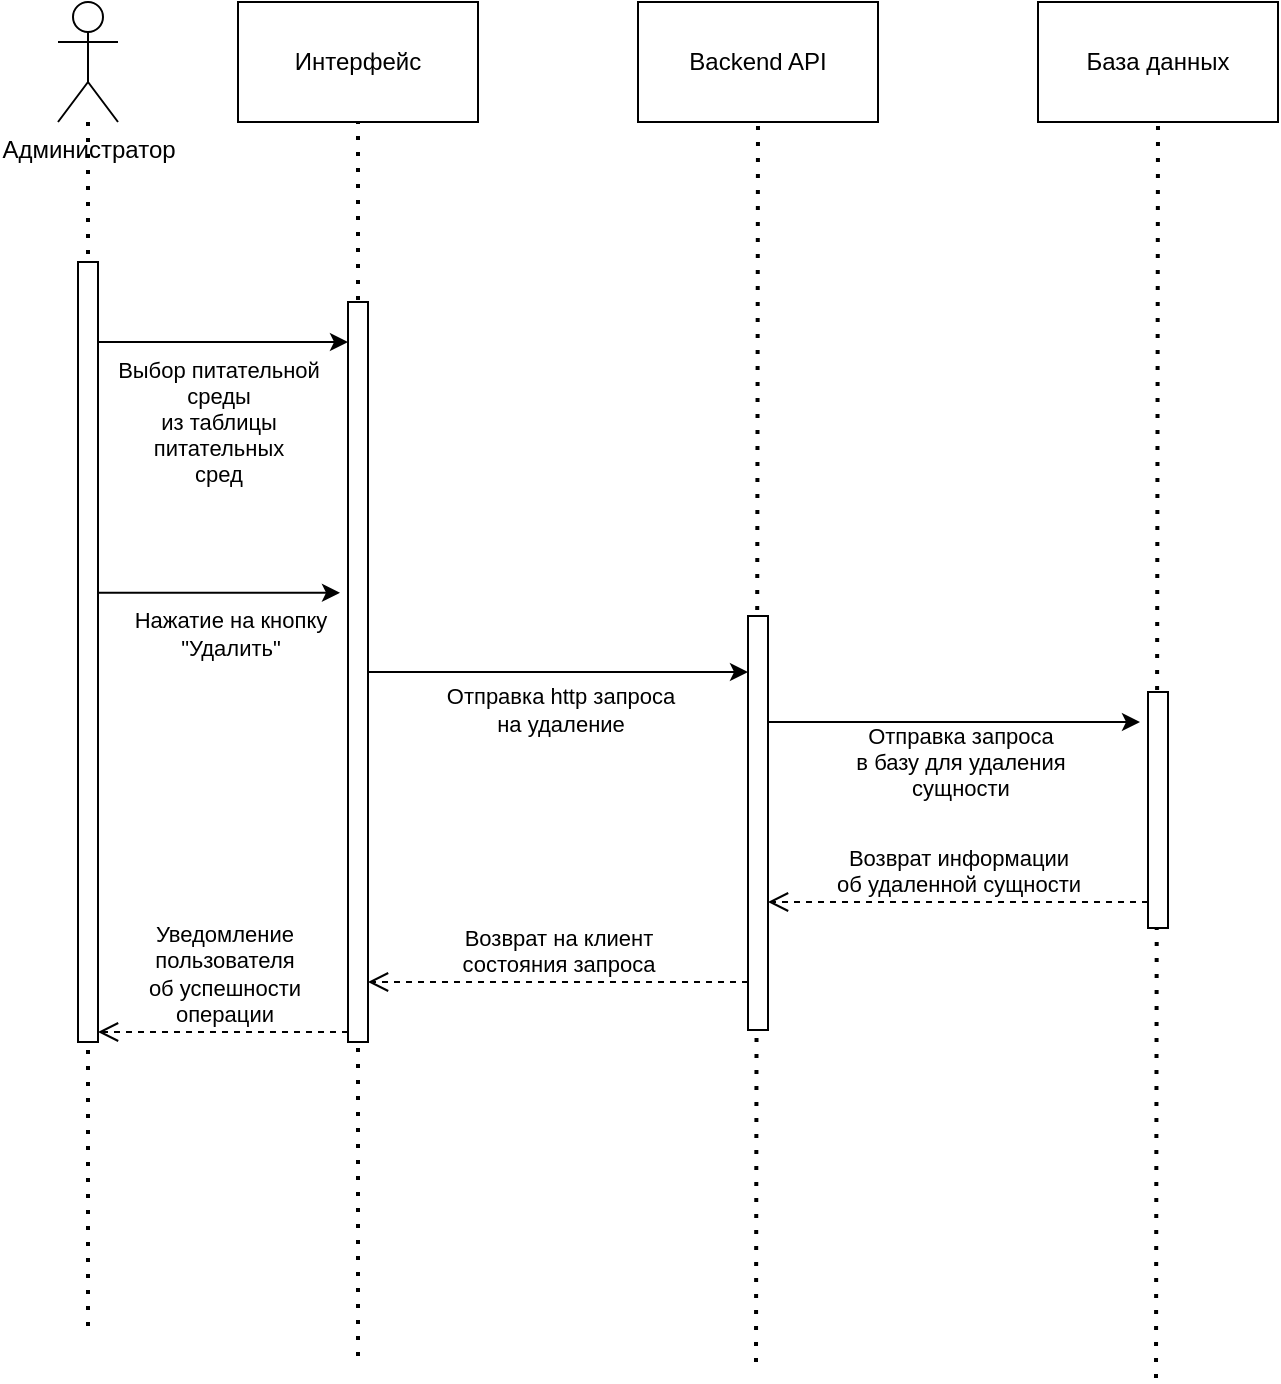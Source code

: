<mxfile version="22.1.11" type="github">
  <diagram name="Page-1" id="KT2eEJgF6nvxrAjynkpU">
    <mxGraphModel dx="1400" dy="738" grid="0" gridSize="10" guides="1" tooltips="1" connect="1" arrows="1" fold="1" page="1" pageScale="1" pageWidth="850" pageHeight="1100" math="0" shadow="0">
      <root>
        <mxCell id="0" />
        <mxCell id="1" parent="0" />
        <mxCell id="wHsNp2GTgriPA2F1LTe3-1" value="" style="endArrow=none;dashed=1;html=1;dashPattern=1 3;strokeWidth=2;rounded=0;" edge="1" parent="1" source="wHsNp2GTgriPA2F1LTe3-5">
          <mxGeometry width="50" height="50" relative="1" as="geometry">
            <mxPoint x="229" y="360" as="sourcePoint" />
            <mxPoint x="94" y="747" as="targetPoint" />
          </mxGeometry>
        </mxCell>
        <mxCell id="wHsNp2GTgriPA2F1LTe3-2" value="" style="endArrow=none;dashed=1;html=1;dashPattern=1 3;strokeWidth=2;rounded=0;entryX=0.5;entryY=1;entryDx=0;entryDy=0;" edge="1" parent="1" target="wHsNp2GTgriPA2F1LTe3-6">
          <mxGeometry width="50" height="50" relative="1" as="geometry">
            <mxPoint x="229" y="757" as="sourcePoint" />
            <mxPoint x="279" y="310" as="targetPoint" />
          </mxGeometry>
        </mxCell>
        <mxCell id="wHsNp2GTgriPA2F1LTe3-3" value="" style="endArrow=none;dashed=1;html=1;dashPattern=1 3;strokeWidth=2;rounded=0;entryX=0.5;entryY=1;entryDx=0;entryDy=0;" edge="1" parent="1" target="wHsNp2GTgriPA2F1LTe3-9">
          <mxGeometry width="50" height="50" relative="1" as="geometry">
            <mxPoint x="428" y="760" as="sourcePoint" />
            <mxPoint x="279" y="310" as="targetPoint" />
          </mxGeometry>
        </mxCell>
        <mxCell id="wHsNp2GTgriPA2F1LTe3-4" value="" style="endArrow=none;dashed=1;html=1;dashPattern=1 3;strokeWidth=2;rounded=0;entryX=0.5;entryY=1;entryDx=0;entryDy=0;" edge="1" parent="1" target="wHsNp2GTgriPA2F1LTe3-11">
          <mxGeometry width="50" height="50" relative="1" as="geometry">
            <mxPoint x="628" y="768" as="sourcePoint" />
            <mxPoint x="279" y="310" as="targetPoint" />
          </mxGeometry>
        </mxCell>
        <mxCell id="wHsNp2GTgriPA2F1LTe3-5" value="&lt;div&gt;Администратор&lt;/div&gt;" style="shape=umlActor;verticalLabelPosition=bottom;verticalAlign=top;html=1;outlineConnect=0;align=center;horizontal=1;labelPosition=center;" vertex="1" parent="1">
          <mxGeometry x="79" y="80" width="30" height="60" as="geometry" />
        </mxCell>
        <mxCell id="wHsNp2GTgriPA2F1LTe3-6" value="Интерфейс" style="rounded=0;whiteSpace=wrap;html=1;" vertex="1" parent="1">
          <mxGeometry x="169" y="80" width="120" height="60" as="geometry" />
        </mxCell>
        <mxCell id="wHsNp2GTgriPA2F1LTe3-7" value="" style="html=1;points=[[0,0,0,0,5],[0,1,0,0,-5],[1,0,0,0,5],[1,1,0,0,-5]];perimeter=orthogonalPerimeter;outlineConnect=0;targetShapes=umlLifeline;portConstraint=eastwest;newEdgeStyle={&quot;curved&quot;:0,&quot;rounded&quot;:0};" vertex="1" parent="1">
          <mxGeometry x="89" y="210" width="10" height="390" as="geometry" />
        </mxCell>
        <mxCell id="wHsNp2GTgriPA2F1LTe3-8" value="" style="html=1;points=[[0,0,0,0,5],[0,1,0,0,-5],[1,0,0,0,5],[1,1,0,0,-5]];perimeter=orthogonalPerimeter;outlineConnect=0;targetShapes=umlLifeline;portConstraint=eastwest;newEdgeStyle={&quot;curved&quot;:0,&quot;rounded&quot;:0};" vertex="1" parent="1">
          <mxGeometry x="224" y="230" width="10" height="370" as="geometry" />
        </mxCell>
        <mxCell id="wHsNp2GTgriPA2F1LTe3-9" value="Backend API" style="rounded=0;whiteSpace=wrap;html=1;" vertex="1" parent="1">
          <mxGeometry x="369" y="80" width="120" height="60" as="geometry" />
        </mxCell>
        <mxCell id="wHsNp2GTgriPA2F1LTe3-10" value="" style="html=1;points=[[0,0,0,0,5],[0,1,0,0,-5],[1,0,0,0,5],[1,1,0,0,-5]];perimeter=orthogonalPerimeter;outlineConnect=0;targetShapes=umlLifeline;portConstraint=eastwest;newEdgeStyle={&quot;curved&quot;:0,&quot;rounded&quot;:0};" vertex="1" parent="1">
          <mxGeometry x="424" y="387" width="10" height="207" as="geometry" />
        </mxCell>
        <mxCell id="wHsNp2GTgriPA2F1LTe3-11" value="База данных" style="rounded=0;whiteSpace=wrap;html=1;" vertex="1" parent="1">
          <mxGeometry x="569" y="80" width="120" height="60" as="geometry" />
        </mxCell>
        <mxCell id="wHsNp2GTgriPA2F1LTe3-12" value="" style="html=1;points=[[0,0,0,0,5],[0,1,0,0,-5],[1,0,0,0,5],[1,1,0,0,-5]];perimeter=orthogonalPerimeter;outlineConnect=0;targetShapes=umlLifeline;portConstraint=eastwest;newEdgeStyle={&quot;curved&quot;:0,&quot;rounded&quot;:0};" vertex="1" parent="1">
          <mxGeometry x="624" y="425" width="10" height="118" as="geometry" />
        </mxCell>
        <mxCell id="wHsNp2GTgriPA2F1LTe3-13" value="" style="endArrow=classic;html=1;rounded=0;" edge="1" parent="1">
          <mxGeometry width="50" height="50" relative="1" as="geometry">
            <mxPoint x="99" y="250" as="sourcePoint" />
            <mxPoint x="224" y="250" as="targetPoint" />
            <Array as="points">
              <mxPoint x="179" y="250" />
            </Array>
          </mxGeometry>
        </mxCell>
        <mxCell id="wHsNp2GTgriPA2F1LTe3-14" value="&lt;div&gt;Выбор питательной&lt;/div&gt;&lt;div&gt;среды&lt;br&gt;&lt;/div&gt;&lt;div&gt;из таблицы&lt;/div&gt;&lt;div&gt;питательных&lt;br&gt;&lt;/div&gt;&lt;div&gt;сред&lt;br&gt;&lt;/div&gt;" style="edgeLabel;html=1;align=center;verticalAlign=middle;resizable=0;points=[];" vertex="1" connectable="0" parent="wHsNp2GTgriPA2F1LTe3-13">
          <mxGeometry x="-0.28" relative="1" as="geometry">
            <mxPoint x="15" y="40" as="offset" />
          </mxGeometry>
        </mxCell>
        <mxCell id="wHsNp2GTgriPA2F1LTe3-15" value="" style="endArrow=classic;html=1;rounded=0;entryX=-0.4;entryY=0.393;entryDx=0;entryDy=0;entryPerimeter=0;" edge="1" parent="1" source="wHsNp2GTgriPA2F1LTe3-7" target="wHsNp2GTgriPA2F1LTe3-8">
          <mxGeometry width="50" height="50" relative="1" as="geometry">
            <mxPoint x="400" y="350" as="sourcePoint" />
            <mxPoint x="210" y="360" as="targetPoint" />
          </mxGeometry>
        </mxCell>
        <mxCell id="wHsNp2GTgriPA2F1LTe3-16" value="&lt;div&gt;Нажатие на кнопку&lt;/div&gt;&lt;div&gt;&quot;Удалить&quot;&lt;br&gt;&lt;/div&gt;" style="edgeLabel;html=1;align=center;verticalAlign=middle;resizable=0;points=[];" vertex="1" connectable="0" parent="wHsNp2GTgriPA2F1LTe3-15">
          <mxGeometry x="-0.16" y="-1" relative="1" as="geometry">
            <mxPoint x="15" y="19" as="offset" />
          </mxGeometry>
        </mxCell>
        <mxCell id="wHsNp2GTgriPA2F1LTe3-17" value="" style="endArrow=classic;html=1;rounded=0;" edge="1" parent="1" source="wHsNp2GTgriPA2F1LTe3-8" target="wHsNp2GTgriPA2F1LTe3-10">
          <mxGeometry width="50" height="50" relative="1" as="geometry">
            <mxPoint x="400" y="350" as="sourcePoint" />
            <mxPoint x="420" y="300" as="targetPoint" />
          </mxGeometry>
        </mxCell>
        <mxCell id="wHsNp2GTgriPA2F1LTe3-18" value="&lt;div&gt;Отправка http запроса&lt;/div&gt;&lt;div&gt;на удаление&lt;br&gt;&lt;/div&gt;" style="edgeLabel;html=1;align=center;verticalAlign=middle;resizable=0;points=[];" vertex="1" connectable="0" parent="wHsNp2GTgriPA2F1LTe3-17">
          <mxGeometry x="-0.316" relative="1" as="geometry">
            <mxPoint x="31" y="19" as="offset" />
          </mxGeometry>
        </mxCell>
        <mxCell id="wHsNp2GTgriPA2F1LTe3-19" value="" style="endArrow=classic;html=1;rounded=0;entryX=-0.4;entryY=0.697;entryDx=0;entryDy=0;entryPerimeter=0;" edge="1" parent="1">
          <mxGeometry width="50" height="50" relative="1" as="geometry">
            <mxPoint x="434" y="440.001" as="sourcePoint" />
            <mxPoint x="620" y="440.001" as="targetPoint" />
          </mxGeometry>
        </mxCell>
        <mxCell id="wHsNp2GTgriPA2F1LTe3-20" value="&lt;div&gt;Отправка запроса&lt;/div&gt;&lt;div&gt;в базу для удаления&lt;/div&gt;&lt;div&gt;сущности&lt;br&gt;&lt;/div&gt;" style="edgeLabel;html=1;align=center;verticalAlign=middle;resizable=0;points=[];" vertex="1" connectable="0" parent="wHsNp2GTgriPA2F1LTe3-19">
          <mxGeometry x="0.237" y="-2" relative="1" as="geometry">
            <mxPoint x="-19" y="18" as="offset" />
          </mxGeometry>
        </mxCell>
        <mxCell id="wHsNp2GTgriPA2F1LTe3-21" value="&lt;div&gt;Возврат информации &lt;br&gt;&lt;/div&gt;&lt;div&gt;об удаленной сущности&lt;br&gt;&lt;/div&gt;" style="html=1;verticalAlign=bottom;endArrow=open;dashed=1;endSize=8;curved=0;rounded=0;" edge="1" parent="1" source="wHsNp2GTgriPA2F1LTe3-12" target="wHsNp2GTgriPA2F1LTe3-10">
          <mxGeometry relative="1" as="geometry">
            <mxPoint x="570" y="530" as="sourcePoint" />
            <mxPoint x="490" y="530" as="targetPoint" />
            <Array as="points">
              <mxPoint x="530" y="530" />
            </Array>
          </mxGeometry>
        </mxCell>
        <mxCell id="wHsNp2GTgriPA2F1LTe3-22" value="&lt;div&gt;Возврат на клиент &lt;br&gt;&lt;/div&gt;&lt;div&gt;состояния запроса&lt;br&gt;&lt;/div&gt;" style="html=1;verticalAlign=bottom;endArrow=open;dashed=1;endSize=8;curved=0;rounded=0;" edge="1" parent="1">
          <mxGeometry relative="1" as="geometry">
            <mxPoint x="424" y="570" as="sourcePoint" />
            <mxPoint x="234" y="570" as="targetPoint" />
          </mxGeometry>
        </mxCell>
        <mxCell id="wHsNp2GTgriPA2F1LTe3-23" value="&lt;div&gt;Уведомление &lt;br&gt;&lt;/div&gt;&lt;div&gt;пользователя&lt;/div&gt;&lt;div&gt;об успешности &lt;br&gt;&lt;/div&gt;&lt;div&gt;операции&lt;br&gt;&lt;/div&gt;" style="html=1;verticalAlign=bottom;endArrow=open;dashed=1;endSize=8;curved=0;rounded=0;entryX=1;entryY=1;entryDx=0;entryDy=-5;entryPerimeter=0;" edge="1" parent="1" source="wHsNp2GTgriPA2F1LTe3-8" target="wHsNp2GTgriPA2F1LTe3-7">
          <mxGeometry relative="1" as="geometry">
            <mxPoint x="190" y="593" as="sourcePoint" />
            <mxPoint x="110" y="593" as="targetPoint" />
          </mxGeometry>
        </mxCell>
      </root>
    </mxGraphModel>
  </diagram>
</mxfile>
